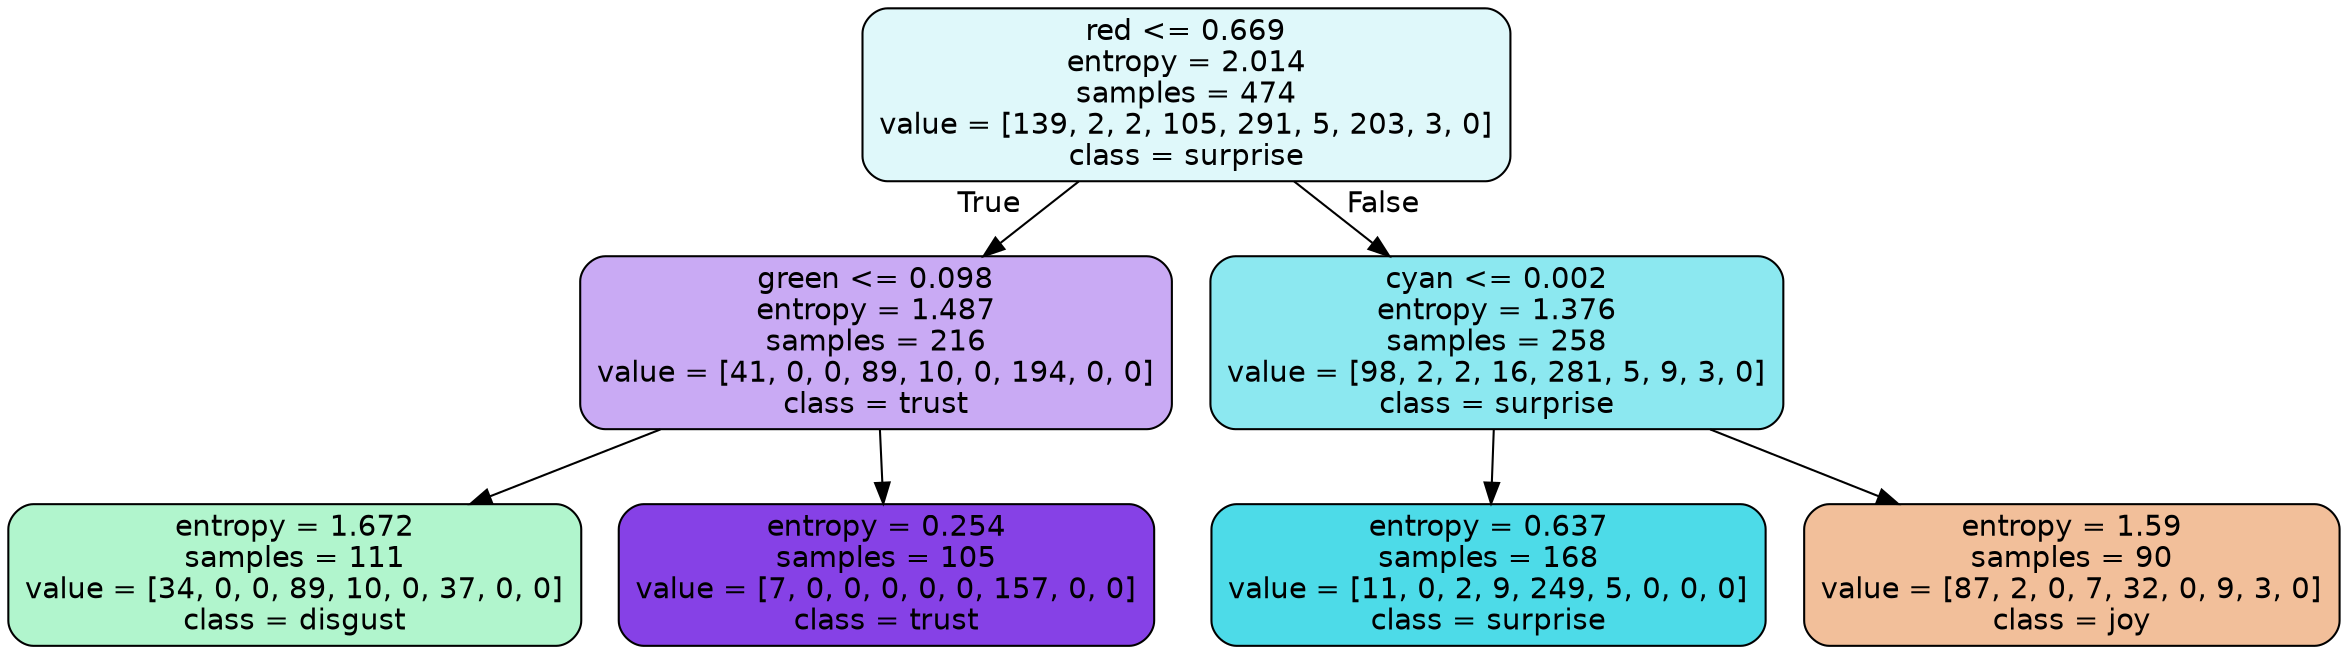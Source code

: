 digraph Tree {
node [shape=box, style="filled, rounded", color="black", fontname=helvetica] ;
edge [fontname=helvetica] ;
0 [label="red <= 0.669\nentropy = 2.014\nsamples = 474\nvalue = [139, 2, 2, 105, 291, 5, 203, 3, 0]\nclass = surprise", fillcolor="#39d7e529"] ;
1 [label="green <= 0.098\nentropy = 1.487\nsamples = 216\nvalue = [41, 0, 0, 89, 10, 0, 194, 0, 0]\nclass = trust", fillcolor="#8139e56d"] ;
0 -> 1 [labeldistance=2.5, labelangle=45, headlabel="True"] ;
2 [label="entropy = 1.672\nsamples = 111\nvalue = [34, 0, 0, 89, 10, 0, 37, 0, 0]\nclass = disgust", fillcolor="#39e58164"] ;
1 -> 2 ;
3 [label="entropy = 0.254\nsamples = 105\nvalue = [7, 0, 0, 0, 0, 0, 157, 0, 0]\nclass = trust", fillcolor="#8139e5f4"] ;
1 -> 3 ;
4 [label="cyan <= 0.002\nentropy = 1.376\nsamples = 258\nvalue = [98, 2, 2, 16, 281, 5, 9, 3, 0]\nclass = surprise", fillcolor="#39d7e593"] ;
0 -> 4 [labeldistance=2.5, labelangle=-45, headlabel="False"] ;
5 [label="entropy = 0.637\nsamples = 168\nvalue = [11, 0, 2, 9, 249, 5, 0, 0, 0]\nclass = surprise", fillcolor="#39d7e5e5"] ;
4 -> 5 ;
6 [label="entropy = 1.59\nsamples = 90\nvalue = [87, 2, 0, 7, 32, 0, 9, 3, 0]\nclass = joy", fillcolor="#e5813982"] ;
4 -> 6 ;
}
